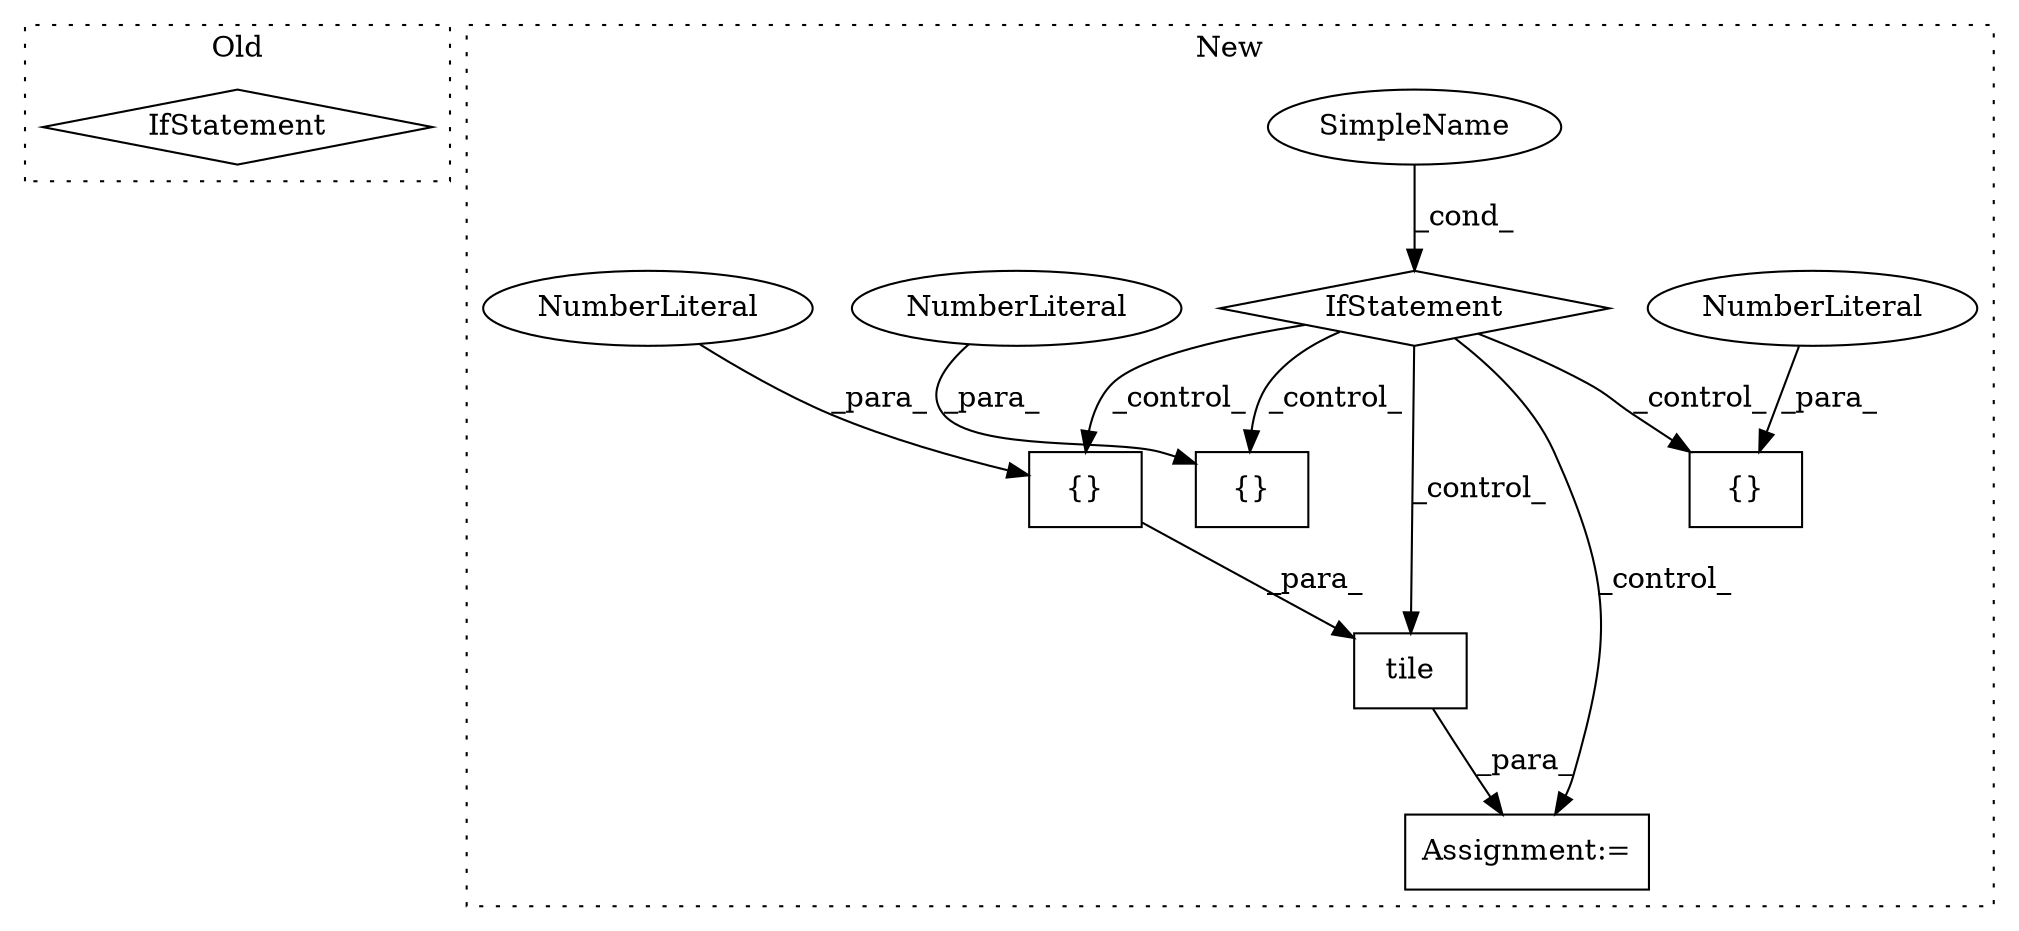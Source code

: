 digraph G {
subgraph cluster0 {
1 [label="IfStatement" a="25" s="1076,1090" l="4,2" shape="diamond"];
label = "Old";
style="dotted";
}
subgraph cluster1 {
2 [label="tile" a="32" s="1194,1259" l="5,1" shape="box"];
3 [label="Assignment:=" a="7" s="1182" l="1" shape="box"];
4 [label="SimpleName" a="42" s="1155" l="15" shape="ellipse"];
5 [label="IfStatement" a="25" s="1151,1170" l="4,2" shape="diamond"];
6 [label="{}" a="4" s="1435,1446" l="1,1" shape="box"];
7 [label="NumberLiteral" a="34" s="1443" l="1" shape="ellipse"];
8 [label="{}" a="4" s="1332,1340" l="1,1" shape="box"];
9 [label="NumberLiteral" a="34" s="1333" l="1" shape="ellipse"];
10 [label="{}" a="4" s="1247,1258" l="1,1" shape="box"];
11 [label="NumberLiteral" a="34" s="1248" l="1" shape="ellipse"];
label = "New";
style="dotted";
}
2 -> 3 [label="_para_"];
4 -> 5 [label="_cond_"];
5 -> 2 [label="_control_"];
5 -> 3 [label="_control_"];
5 -> 10 [label="_control_"];
5 -> 8 [label="_control_"];
5 -> 6 [label="_control_"];
7 -> 6 [label="_para_"];
9 -> 8 [label="_para_"];
10 -> 2 [label="_para_"];
11 -> 10 [label="_para_"];
}